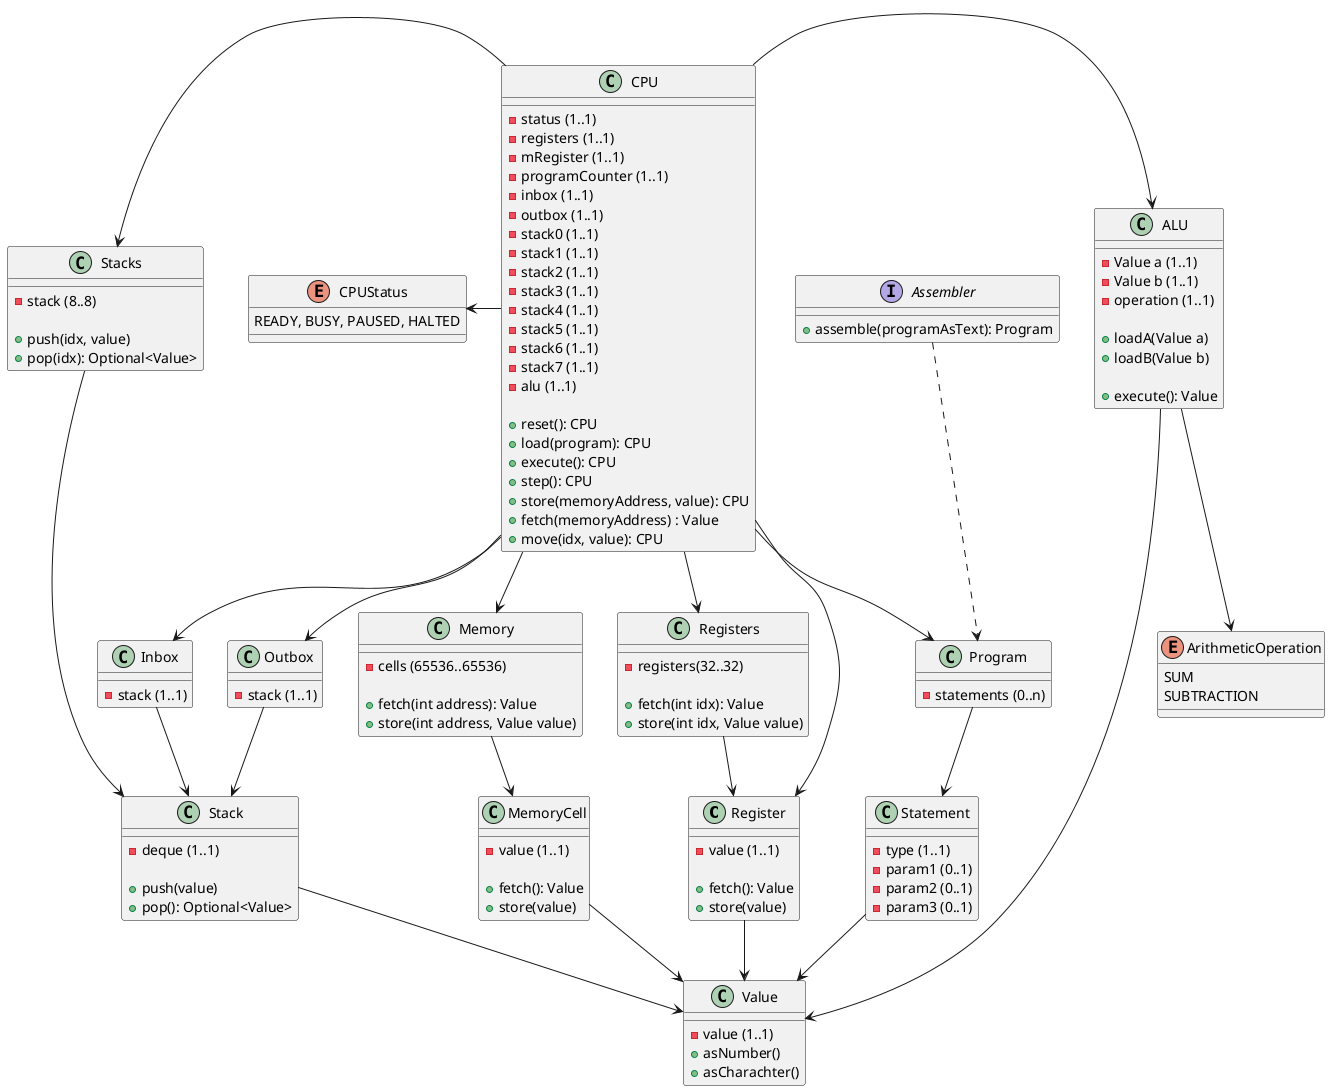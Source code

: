 @startuml

class Register {
  -value (1..1)

  +fetch(): Value
   +store(value)
}

class Registers {
  -registers(32..32)

  +fetch(int idx): Value
  +store(int idx, Value value)
}

class Inbox {
  -stack (1..1)
}

class Stacks {
  -stack (8..8)

  +push(idx, value)
  +pop(idx): Optional<Value>
}

class Stack {
  -deque (1..1)

  +push(value)
  +pop(): Optional<Value>
}

class Outbox
{
  -stack (1..1)
}

class ALU {
  -Value a (1..1)
  -Value b (1..1)
  -operation (1..1)

  +loadA(Value a)
  +loadB(Value b)

  +execute(): Value
}

enum ArithmeticOperation {
  SUM
  SUBTRACTION
}

class Memory {
  -cells (65536..65536)

  +fetch(int address): Value
  +store(int address, Value value)
}

class MemoryCell {
 -value (1..1)

 +fetch(): Value
 +store(value)
}

class Value {
  -value (1..1)
  +asNumber()
  +asCharachter()
}

class CPU {
  -status (1..1)
  -registers (1..1)
  -mRegister (1..1)
  -programCounter (1..1)
  -inbox (1..1)
  -outbox (1..1)
  -stack0 (1..1)
  -stack1 (1..1)
  -stack2 (1..1)
  -stack3 (1..1)
  -stack4 (1..1)
  -stack5 (1..1)
  -stack6 (1..1)
  -stack7 (1..1)
  -alu (1..1)

  +reset(): CPU
  +load(program): CPU
  +execute(): CPU
  +step(): CPU
  +store(memoryAddress, value): CPU
  +fetch(memoryAddress) : Value
  +move(idx, value): CPU
}

enum CPUStatus {
  READY, BUSY, PAUSED, HALTED
}

class Program {
  -statements (0..n)
}

class Statement {
  -type (1..1)
  -param1 (0..1)
  -param2 (0..1)
  -param3 (0..1)
}

interface Assembler {
  +assemble(programAsText): Program
}

CPU -down-> Registers
CPU -down-> Register
CPU -down-> Inbox
CPU -down-> Outbox
CPU -right-> ALU
CPU -down-> Memory
CPU -left-> Stacks
CPU -down-> Program
CPU -left-> CPUStatus
Memory -down-> MemoryCell
Registers -down-> Register
MemoryCell -down-> Value
Register -down-> Value
Inbox -down-> Stack
Outbox -down-> Stack
Stacks -down-> Stack
Stack -down-> Value
ALU -down-> Value
ALU -down-> ArithmeticOperation
Program -down-> Statement
Statement -down-> Value
Assembler .down.> Program

@enduml